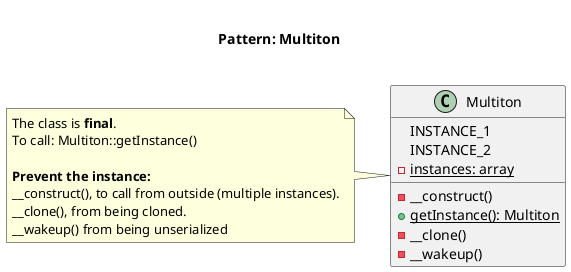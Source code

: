 @startuml
    Title <size:20>\nPattern: Multiton\n

    class Multiton  {
        INSTANCE_1
        INSTANCE_2
        - {static} instances: array
        - __construct()
        + {static} getInstance(): Multiton
        - __clone()
        - __wakeup()
    }

    note left of Multiton
        The class is **final**.
        To call: Multiton::getInstance()

        **Prevent the instance:**
        __construct(), to call from outside (multiple instances).
        __clone(), from being cloned.
        __wakeup() from being unserialized
    end note
@enduml